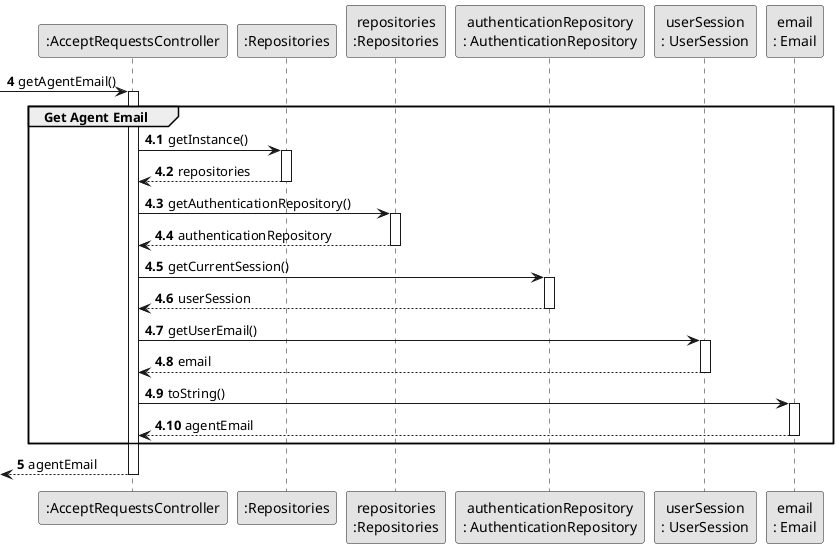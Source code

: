 @startuml
skinparam monochrome true
skinparam packageStyle rectangle
skinparam shadowing false


participant ":AcceptRequestsController" as CTRL
participant ":Repositories" as RepositorySingleton
participant "repositories\n:Repositories" as PLAT
participant "authenticationRepository\n: AuthenticationRepository" as AuthRep
participant "userSession\n: UserSession" as UserSession
participant "email\n: Email" as Email

autonumber 4
    -> CTRL: getAgentEmail()
    activate CTRL

group Get Agent Email

autonumber 4.1
    CTRL -> RepositorySingleton : getInstance()
                    activate RepositorySingleton

                    RepositorySingleton --> CTRL : repositories
                    deactivate RepositorySingleton

                     CTRL -> PLAT : getAuthenticationRepository()
                     activate PLAT

                     PLAT --> CTRL : authenticationRepository
                     deactivate PLAT

                     CTRL -> AuthRep : getCurrentSession()
                     activate AuthRep

                     AuthRep --> CTRL : userSession
                     deactivate AuthRep

                     CTRL -> UserSession : getUserEmail()
                     activate UserSession

                     UserSession --> CTRL : email
                     deactivate UserSession

                    CTRL -> Email : toString()
                    activate Email

                    Email --> CTRL : agentEmail
                    deactivate Email

end group
autonumber 5
     <-- CTRL: agentEmail
     deactivate CTRL


@enduml